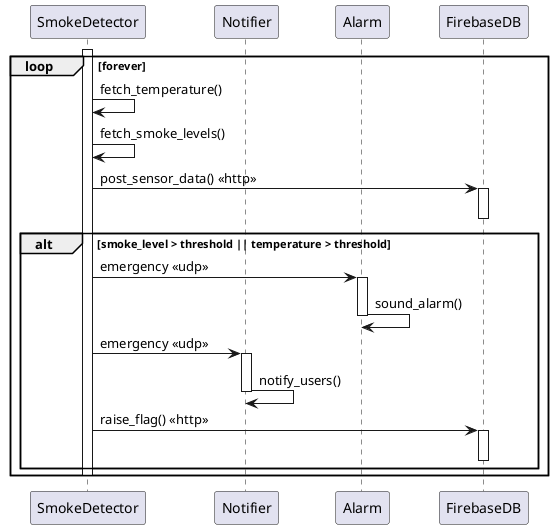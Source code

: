 @startuml
participant SmokeDetector
participant Notifier
participant Alarm
participant FirebaseDB

loop forever
activate SmokeDetector
SmokeDetector -> SmokeDetector: fetch_temperature()
SmokeDetector -> SmokeDetector: fetch_smoke_levels()
SmokeDetector -> FirebaseDB: post_sensor_data() <<http>>

activate FirebaseDB
deactivate FirebaseDB

alt smoke_level > threshold || temperature > threshold

SmokeDetector -> Alarm: emergency <<udp>>
activate Alarm
Alarm -> Alarm: sound_alarm()
deactivate Alarm

SmokeDetector -> Notifier: emergency <<udp>>
activate Notifier
Notifier -> Notifier: notify_users()
deactivate Notifier

SmokeDetector -> FirebaseDB: raise_flag() <<http>>
activate FirebaseDB
deactivate FirebaseDB

end
deactivate SmokeDetector

end
